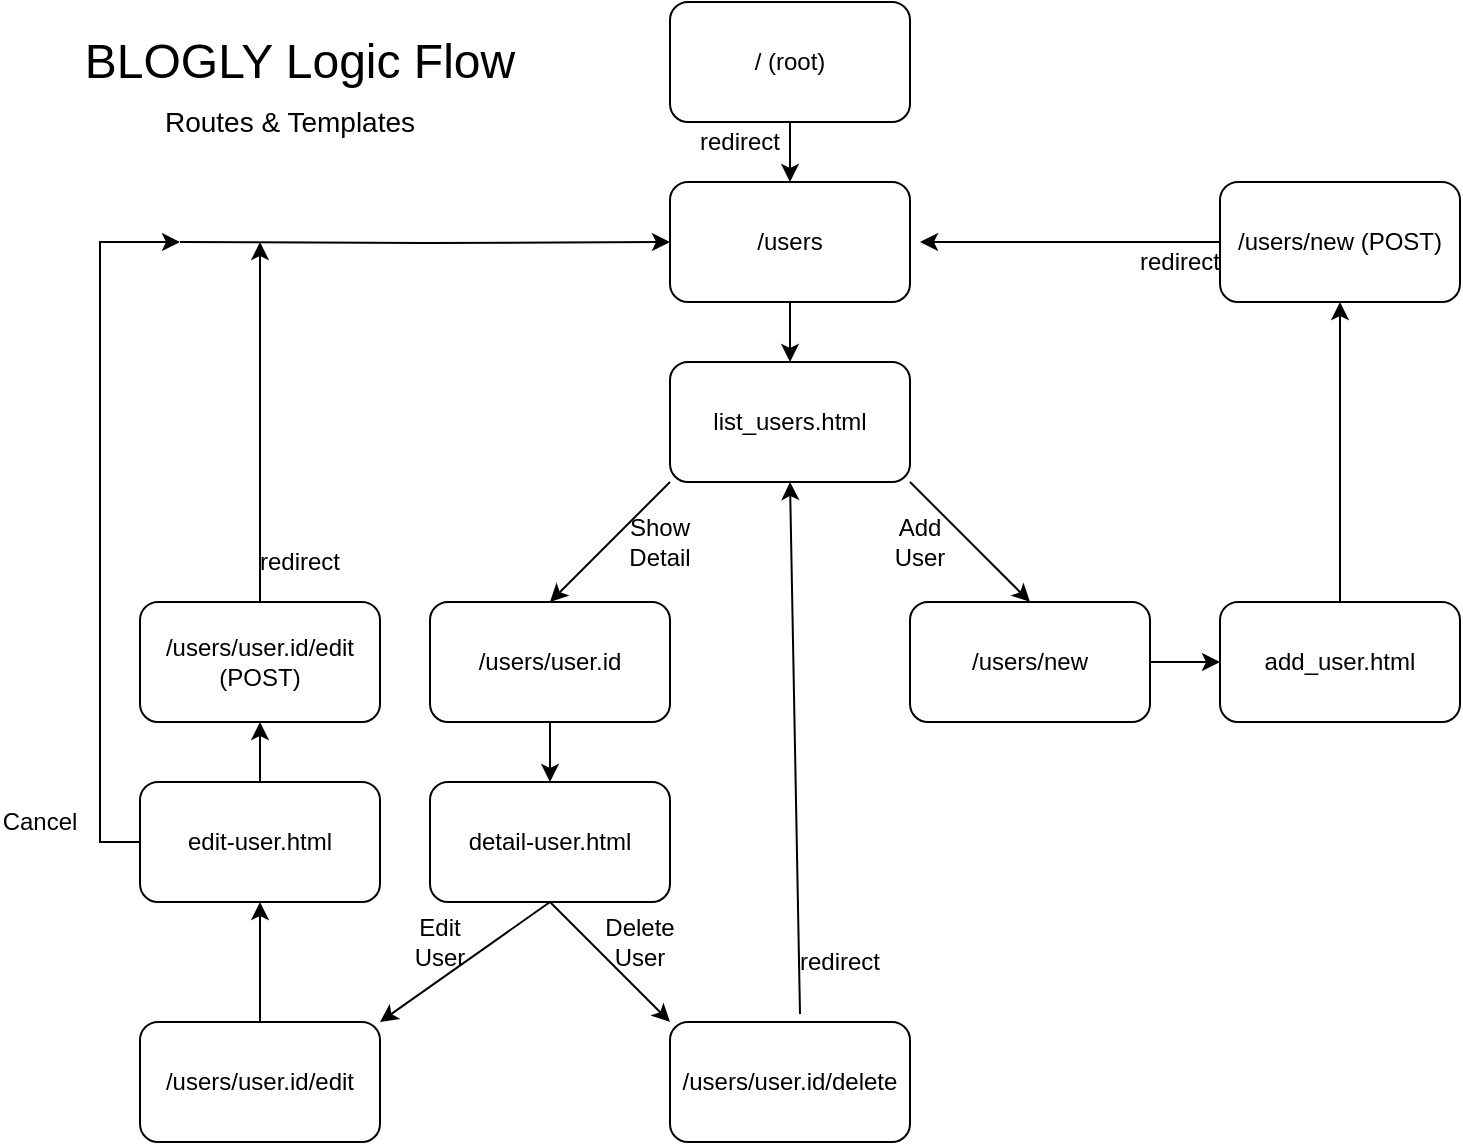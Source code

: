 <mxfile version="13.10.0" type="embed">
    <diagram id="B1m8N1UM_1S-K_if4usi" name="Page-1">
        <mxGraphModel dx="734" dy="437" grid="0" gridSize="10" guides="1" tooltips="1" connect="1" arrows="1" fold="1" page="1" pageScale="1" pageWidth="850" pageHeight="1100" background="none" math="0" shadow="0">
            <root>
                <mxCell id="0"/>
                <mxCell id="1" parent="0"/>
                <mxCell id="d1gTPSpbbqNG_WyXYO8l-3" style="edgeStyle=none;rounded=0;orthogonalLoop=1;jettySize=auto;html=1;exitX=0.5;exitY=1;exitDx=0;exitDy=0;entryX=0.5;entryY=0;entryDx=0;entryDy=0;" parent="1" source="d1gTPSpbbqNG_WyXYO8l-1" target="d1gTPSpbbqNG_WyXYO8l-2" edge="1">
                    <mxGeometry relative="1" as="geometry"/>
                </mxCell>
                <mxCell id="d1gTPSpbbqNG_WyXYO8l-1" value="/ (root)" style="rounded=1;whiteSpace=wrap;html=1;" parent="1" vertex="1">
                    <mxGeometry x="365" y="20" width="120" height="60" as="geometry"/>
                </mxCell>
                <mxCell id="d1gTPSpbbqNG_WyXYO8l-2" value="/users" style="rounded=1;whiteSpace=wrap;html=1;" parent="1" vertex="1">
                    <mxGeometry x="365" y="110" width="120" height="60" as="geometry"/>
                </mxCell>
                <mxCell id="Xjxq3Y1QTQwHy-LUefCz-23" style="edgeStyle=none;rounded=0;orthogonalLoop=1;jettySize=auto;html=1;exitX=0;exitY=1;exitDx=0;exitDy=0;entryX=0.5;entryY=0;entryDx=0;entryDy=0;" parent="1" source="Xjxq3Y1QTQwHy-LUefCz-1" target="Xjxq3Y1QTQwHy-LUefCz-16" edge="1">
                    <mxGeometry relative="1" as="geometry"/>
                </mxCell>
                <mxCell id="Xjxq3Y1QTQwHy-LUefCz-24" style="edgeStyle=none;rounded=0;orthogonalLoop=1;jettySize=auto;html=1;exitX=1;exitY=1;exitDx=0;exitDy=0;entryX=0.5;entryY=0;entryDx=0;entryDy=0;" parent="1" source="Xjxq3Y1QTQwHy-LUefCz-1" target="Xjxq3Y1QTQwHy-LUefCz-3" edge="1">
                    <mxGeometry relative="1" as="geometry"/>
                </mxCell>
                <mxCell id="6" style="edgeStyle=orthogonalEdgeStyle;rounded=0;orthogonalLoop=1;jettySize=auto;html=1;entryX=0;entryY=0.5;entryDx=0;entryDy=0;" parent="1" target="d1gTPSpbbqNG_WyXYO8l-2" edge="1">
                    <mxGeometry relative="1" as="geometry">
                        <mxPoint x="120" y="140" as="sourcePoint"/>
                        <mxPoint x="320" y="190" as="targetPoint"/>
                    </mxGeometry>
                </mxCell>
                <mxCell id="Xjxq3Y1QTQwHy-LUefCz-1" value="list_users.html" style="rounded=1;whiteSpace=wrap;html=1;" parent="1" vertex="1">
                    <mxGeometry x="365" y="200" width="120" height="60" as="geometry"/>
                </mxCell>
                <mxCell id="Xjxq3Y1QTQwHy-LUefCz-9" style="edgeStyle=orthogonalEdgeStyle;rounded=0;orthogonalLoop=1;jettySize=auto;html=1;exitX=1;exitY=0.5;exitDx=0;exitDy=0;entryX=0;entryY=0.5;entryDx=0;entryDy=0;" parent="1" source="Xjxq3Y1QTQwHy-LUefCz-3" target="Xjxq3Y1QTQwHy-LUefCz-8" edge="1">
                    <mxGeometry relative="1" as="geometry"/>
                </mxCell>
                <mxCell id="Xjxq3Y1QTQwHy-LUefCz-3" value="/users/new" style="rounded=1;whiteSpace=wrap;html=1;" parent="1" vertex="1">
                    <mxGeometry x="485" y="320" width="120" height="60" as="geometry"/>
                </mxCell>
                <mxCell id="Xjxq3Y1QTQwHy-LUefCz-11" value="" style="edgeStyle=orthogonalEdgeStyle;rounded=0;orthogonalLoop=1;jettySize=auto;html=1;" parent="1" source="Xjxq3Y1QTQwHy-LUefCz-8" target="Xjxq3Y1QTQwHy-LUefCz-10" edge="1">
                    <mxGeometry relative="1" as="geometry"/>
                </mxCell>
                <mxCell id="Xjxq3Y1QTQwHy-LUefCz-8" value="add_user.html" style="rounded=1;whiteSpace=wrap;html=1;" parent="1" vertex="1">
                    <mxGeometry x="640" y="320" width="120" height="60" as="geometry"/>
                </mxCell>
                <mxCell id="Xjxq3Y1QTQwHy-LUefCz-25" style="edgeStyle=none;rounded=0;orthogonalLoop=1;jettySize=auto;html=1;exitX=0;exitY=0.5;exitDx=0;exitDy=0;" parent="1" source="Xjxq3Y1QTQwHy-LUefCz-10" edge="1">
                    <mxGeometry relative="1" as="geometry">
                        <mxPoint x="490" y="140" as="targetPoint"/>
                    </mxGeometry>
                </mxCell>
                <mxCell id="Xjxq3Y1QTQwHy-LUefCz-10" value="/users/new (POST)" style="rounded=1;whiteSpace=wrap;html=1;" parent="1" vertex="1">
                    <mxGeometry x="640" y="110" width="120" height="60" as="geometry"/>
                </mxCell>
                <mxCell id="Xjxq3Y1QTQwHy-LUefCz-13" value="redirect" style="text;html=1;strokeColor=none;fillColor=none;align=center;verticalAlign=middle;whiteSpace=wrap;rounded=0;" parent="1" vertex="1">
                    <mxGeometry x="600" y="140" width="40" height="20" as="geometry"/>
                </mxCell>
                <mxCell id="Xjxq3Y1QTQwHy-LUefCz-14" style="edgeStyle=orthogonalEdgeStyle;rounded=0;orthogonalLoop=1;jettySize=auto;html=1;exitX=0.5;exitY=1;exitDx=0;exitDy=0;entryX=0.5;entryY=0;entryDx=0;entryDy=0;" parent="1" source="d1gTPSpbbqNG_WyXYO8l-2" target="Xjxq3Y1QTQwHy-LUefCz-1" edge="1">
                    <mxGeometry relative="1" as="geometry"/>
                </mxCell>
                <mxCell id="Xjxq3Y1QTQwHy-LUefCz-15" value="Add User" style="text;html=1;strokeColor=none;fillColor=none;align=center;verticalAlign=middle;whiteSpace=wrap;rounded=0;" parent="1" vertex="1">
                    <mxGeometry x="470" y="280" width="40" height="20" as="geometry"/>
                </mxCell>
                <mxCell id="Xjxq3Y1QTQwHy-LUefCz-22" style="edgeStyle=none;rounded=0;orthogonalLoop=1;jettySize=auto;html=1;exitX=0.5;exitY=1;exitDx=0;exitDy=0;" parent="1" source="Xjxq3Y1QTQwHy-LUefCz-16" target="Xjxq3Y1QTQwHy-LUefCz-18" edge="1">
                    <mxGeometry relative="1" as="geometry"/>
                </mxCell>
                <mxCell id="Xjxq3Y1QTQwHy-LUefCz-16" value="/users/user.id" style="rounded=1;whiteSpace=wrap;html=1;" parent="1" vertex="1">
                    <mxGeometry x="245" y="320" width="120" height="60" as="geometry"/>
                </mxCell>
                <mxCell id="Xjxq3Y1QTQwHy-LUefCz-30" style="edgeStyle=none;rounded=0;orthogonalLoop=1;jettySize=auto;html=1;exitX=0.5;exitY=1;exitDx=0;exitDy=0;entryX=0;entryY=0;entryDx=0;entryDy=0;" parent="1" source="Xjxq3Y1QTQwHy-LUefCz-18" target="Xjxq3Y1QTQwHy-LUefCz-28" edge="1">
                    <mxGeometry relative="1" as="geometry"/>
                </mxCell>
                <mxCell id="Xjxq3Y1QTQwHy-LUefCz-31" style="edgeStyle=none;rounded=0;orthogonalLoop=1;jettySize=auto;html=1;exitX=0.5;exitY=1;exitDx=0;exitDy=0;entryX=1;entryY=0;entryDx=0;entryDy=0;" parent="1" source="Xjxq3Y1QTQwHy-LUefCz-18" target="Xjxq3Y1QTQwHy-LUefCz-29" edge="1">
                    <mxGeometry relative="1" as="geometry"/>
                </mxCell>
                <mxCell id="Xjxq3Y1QTQwHy-LUefCz-18" value="detail-user.html" style="rounded=1;whiteSpace=wrap;html=1;" parent="1" vertex="1">
                    <mxGeometry x="245" y="410" width="120" height="60" as="geometry"/>
                </mxCell>
                <mxCell id="Xjxq3Y1QTQwHy-LUefCz-27" value="Show Detail" style="text;html=1;strokeColor=none;fillColor=none;align=center;verticalAlign=middle;whiteSpace=wrap;rounded=0;" parent="1" vertex="1">
                    <mxGeometry x="340" y="280" width="40" height="20" as="geometry"/>
                </mxCell>
                <mxCell id="Xjxq3Y1QTQwHy-LUefCz-37" style="edgeStyle=none;rounded=0;orthogonalLoop=1;jettySize=auto;html=1;entryX=0.5;entryY=1;entryDx=0;entryDy=0;" parent="1" target="Xjxq3Y1QTQwHy-LUefCz-1" edge="1">
                    <mxGeometry relative="1" as="geometry">
                        <mxPoint x="430" y="526" as="sourcePoint"/>
                    </mxGeometry>
                </mxCell>
                <mxCell id="Xjxq3Y1QTQwHy-LUefCz-28" value="&lt;span&gt;/users/user.id/delete&lt;/span&gt;" style="rounded=1;whiteSpace=wrap;html=1;" parent="1" vertex="1">
                    <mxGeometry x="365" y="530" width="120" height="60" as="geometry"/>
                </mxCell>
                <mxCell id="kS01yKRe7qh5U92pJ__t-3" value="" style="edgeStyle=none;rounded=0;orthogonalLoop=1;jettySize=auto;html=1;" parent="1" source="Xjxq3Y1QTQwHy-LUefCz-29" target="kS01yKRe7qh5U92pJ__t-2" edge="1">
                    <mxGeometry relative="1" as="geometry"/>
                </mxCell>
                <mxCell id="Xjxq3Y1QTQwHy-LUefCz-29" value="&lt;font style=&quot;font-size: 12px&quot;&gt;/users/user.id/edit&lt;/font&gt;" style="rounded=1;whiteSpace=wrap;html=1;" parent="1" vertex="1">
                    <mxGeometry x="100" y="530" width="120" height="60" as="geometry"/>
                </mxCell>
                <mxCell id="Xjxq3Y1QTQwHy-LUefCz-32" value="Edit User" style="text;html=1;strokeColor=none;fillColor=none;align=center;verticalAlign=middle;whiteSpace=wrap;rounded=0;" parent="1" vertex="1">
                    <mxGeometry x="230" y="480" width="40" height="20" as="geometry"/>
                </mxCell>
                <mxCell id="Xjxq3Y1QTQwHy-LUefCz-33" value="Delete User" style="text;html=1;strokeColor=none;fillColor=none;align=center;verticalAlign=middle;whiteSpace=wrap;rounded=0;" parent="1" vertex="1">
                    <mxGeometry x="330" y="480" width="40" height="20" as="geometry"/>
                </mxCell>
                <mxCell id="Xjxq3Y1QTQwHy-LUefCz-38" value="redirect" style="text;html=1;strokeColor=none;fillColor=none;align=center;verticalAlign=middle;whiteSpace=wrap;rounded=0;" parent="1" vertex="1">
                    <mxGeometry x="430" y="490" width="40" height="20" as="geometry"/>
                </mxCell>
                <mxCell id="5" style="edgeStyle=orthogonalEdgeStyle;rounded=0;orthogonalLoop=1;jettySize=auto;html=1;exitX=0.5;exitY=0;exitDx=0;exitDy=0;" parent="1" source="kS01yKRe7qh5U92pJ__t-1" edge="1">
                    <mxGeometry relative="1" as="geometry">
                        <mxPoint x="160" y="140" as="targetPoint"/>
                    </mxGeometry>
                </mxCell>
                <mxCell id="kS01yKRe7qh5U92pJ__t-1" value="&lt;font style=&quot;font-size: 12px&quot;&gt;/users/user.id/edit (POST)&lt;/font&gt;" style="rounded=1;whiteSpace=wrap;html=1;" parent="1" vertex="1">
                    <mxGeometry x="100" y="320" width="120" height="60" as="geometry"/>
                </mxCell>
                <mxCell id="kS01yKRe7qh5U92pJ__t-4" value="" style="edgeStyle=none;rounded=0;orthogonalLoop=1;jettySize=auto;html=1;" parent="1" source="kS01yKRe7qh5U92pJ__t-2" target="kS01yKRe7qh5U92pJ__t-1" edge="1">
                    <mxGeometry relative="1" as="geometry"/>
                </mxCell>
                <mxCell id="kS01yKRe7qh5U92pJ__t-8" style="edgeStyle=orthogonalEdgeStyle;rounded=0;orthogonalLoop=1;jettySize=auto;html=1;exitX=0;exitY=0.5;exitDx=0;exitDy=0;" parent="1" source="kS01yKRe7qh5U92pJ__t-2" edge="1">
                    <mxGeometry relative="1" as="geometry">
                        <mxPoint x="120" y="140" as="targetPoint"/>
                        <Array as="points">
                            <mxPoint x="80" y="440"/>
                            <mxPoint x="80" y="140"/>
                        </Array>
                    </mxGeometry>
                </mxCell>
                <mxCell id="kS01yKRe7qh5U92pJ__t-2" value="edit-user.html" style="rounded=1;whiteSpace=wrap;html=1;" parent="1" vertex="1">
                    <mxGeometry x="100" y="410" width="120" height="60" as="geometry"/>
                </mxCell>
                <mxCell id="kS01yKRe7qh5U92pJ__t-6" value="&lt;font style=&quot;font-size: 24px&quot;&gt;BLOGLY Logic Flow&lt;/font&gt;" style="text;html=1;strokeColor=none;fillColor=none;align=center;verticalAlign=middle;whiteSpace=wrap;rounded=0;" parent="1" vertex="1">
                    <mxGeometry x="60" y="40" width="240" height="20" as="geometry"/>
                </mxCell>
                <mxCell id="kS01yKRe7qh5U92pJ__t-7" value="&lt;font style=&quot;font-size: 14px&quot;&gt;Routes &amp;amp; Templates&lt;/font&gt;" style="text;html=1;strokeColor=none;fillColor=none;align=center;verticalAlign=middle;whiteSpace=wrap;rounded=0;" parent="1" vertex="1">
                    <mxGeometry x="70" y="70" width="210" height="20" as="geometry"/>
                </mxCell>
                <mxCell id="kS01yKRe7qh5U92pJ__t-9" value="Cancel" style="text;html=1;strokeColor=none;fillColor=none;align=center;verticalAlign=middle;whiteSpace=wrap;rounded=0;" parent="1" vertex="1">
                    <mxGeometry x="30" y="420" width="40" height="20" as="geometry"/>
                </mxCell>
                <mxCell id="kS01yKRe7qh5U92pJ__t-10" value="redirect" style="text;html=1;strokeColor=none;fillColor=none;align=center;verticalAlign=middle;whiteSpace=wrap;rounded=0;" parent="1" vertex="1">
                    <mxGeometry x="160" y="290" width="40" height="20" as="geometry"/>
                </mxCell>
                <mxCell id="3" value="redirect" style="text;html=1;strokeColor=none;fillColor=none;align=center;verticalAlign=middle;whiteSpace=wrap;rounded=0;" parent="1" vertex="1">
                    <mxGeometry x="380" y="80" width="40" height="20" as="geometry"/>
                </mxCell>
            </root>
        </mxGraphModel>
    </diagram>
</mxfile>